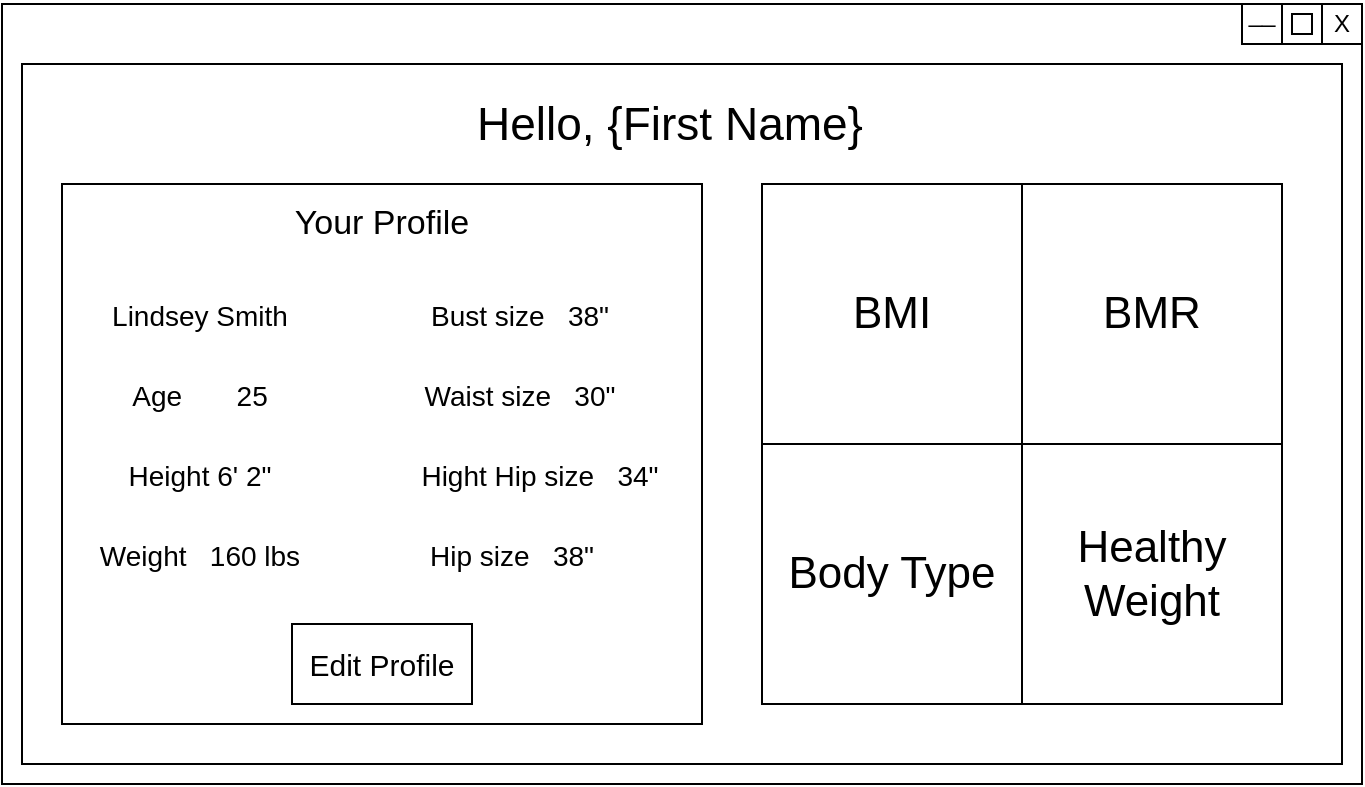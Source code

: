 <mxfile version="12.9.6" type="github"><diagram id="9UC1ZBUf9r_J20Ng0Syh" name="Page-1"><mxGraphModel dx="868" dy="450" grid="1" gridSize="10" guides="1" tooltips="1" connect="1" arrows="1" fold="1" page="1" pageScale="1" pageWidth="827" pageHeight="1169" math="0" shadow="0"><root><mxCell id="0"/><mxCell id="1" parent="0"/><mxCell id="mh5o7TWo_xymcsIFWV8s-2" value="" style="rounded=0;whiteSpace=wrap;html=1;" parent="1" vertex="1"><mxGeometry x="80" y="50" width="680" height="390" as="geometry"/></mxCell><mxCell id="mh5o7TWo_xymcsIFWV8s-3" value="" style="rounded=0;whiteSpace=wrap;html=1;" parent="1" vertex="1"><mxGeometry x="700" y="50" width="60" height="20" as="geometry"/></mxCell><mxCell id="mh5o7TWo_xymcsIFWV8s-5" value="" style="whiteSpace=wrap;html=1;aspect=fixed;" parent="1" vertex="1"><mxGeometry x="720" y="50" width="20" height="20" as="geometry"/></mxCell><mxCell id="mh5o7TWo_xymcsIFWV8s-6" value="" style="whiteSpace=wrap;html=1;aspect=fixed;" parent="1" vertex="1"><mxGeometry x="740" y="50" width="20" height="20" as="geometry"/></mxCell><mxCell id="mh5o7TWo_xymcsIFWV8s-10" value="" style="whiteSpace=wrap;html=1;aspect=fixed;" parent="1" vertex="1"><mxGeometry x="725" y="55" width="10" height="10" as="geometry"/></mxCell><mxCell id="mh5o7TWo_xymcsIFWV8s-14" value="X" style="text;html=1;strokeColor=none;fillColor=none;align=center;verticalAlign=middle;whiteSpace=wrap;rounded=0;" parent="1" vertex="1"><mxGeometry x="740" y="50" width="20" height="20" as="geometry"/></mxCell><mxCell id="mh5o7TWo_xymcsIFWV8s-15" value="__" style="text;html=1;strokeColor=none;fillColor=none;align=center;verticalAlign=middle;whiteSpace=wrap;rounded=0;" parent="1" vertex="1"><mxGeometry x="700" y="50" width="20" height="10" as="geometry"/></mxCell><mxCell id="mh5o7TWo_xymcsIFWV8s-16" value="" style="rounded=0;whiteSpace=wrap;html=1;" parent="1" vertex="1"><mxGeometry x="90" y="80" width="660" height="350" as="geometry"/></mxCell><mxCell id="mh5o7TWo_xymcsIFWV8s-17" value="&lt;div&gt;Hello, {First Name}&lt;/div&gt;" style="text;html=1;strokeColor=none;fillColor=none;align=center;verticalAlign=middle;whiteSpace=wrap;rounded=0;fontSize=23;" parent="1" vertex="1"><mxGeometry x="234" y="80" width="360" height="60" as="geometry"/></mxCell><mxCell id="aTJzjZ4bMfpqLngNovGI-1" value="&lt;font style=&quot;font-size: 22px&quot;&gt;BMI&lt;/font&gt;" style="rounded=0;whiteSpace=wrap;html=1;" parent="1" vertex="1"><mxGeometry x="460" y="140" width="130" height="130" as="geometry"/></mxCell><mxCell id="aTJzjZ4bMfpqLngNovGI-2" value="" style="rounded=0;whiteSpace=wrap;html=1;" parent="1" vertex="1"><mxGeometry x="110" y="140" width="320" height="270" as="geometry"/></mxCell><mxCell id="aTJzjZ4bMfpqLngNovGI-3" value="&lt;font style=&quot;font-size: 14px&quot;&gt;Lindsey Smith&lt;/font&gt;" style="text;html=1;strokeColor=none;fillColor=none;align=center;verticalAlign=middle;whiteSpace=wrap;rounded=0;fontSize=16;" parent="1" vertex="1"><mxGeometry x="124" y="190" width="110" height="30" as="geometry"/></mxCell><mxCell id="aTJzjZ4bMfpqLngNovGI-4" value="&lt;font style=&quot;font-size: 17px&quot;&gt;Your Profile&lt;/font&gt;" style="text;html=1;strokeColor=none;fillColor=none;align=center;verticalAlign=middle;whiteSpace=wrap;rounded=0;fontSize=16;" parent="1" vertex="1"><mxGeometry x="205" y="140" width="130" height="40" as="geometry"/></mxCell><mxCell id="aTJzjZ4bMfpqLngNovGI-5" value="&lt;font style=&quot;font-size: 14px&quot;&gt;Age&amp;nbsp; &amp;nbsp; &amp;nbsp; &amp;nbsp;25&lt;/font&gt;" style="text;html=1;strokeColor=none;fillColor=none;align=center;verticalAlign=middle;whiteSpace=wrap;rounded=0;fontSize=16;" parent="1" vertex="1"><mxGeometry x="124" y="230" width="110" height="30" as="geometry"/></mxCell><mxCell id="aTJzjZ4bMfpqLngNovGI-6" value="&lt;font style=&quot;font-size: 14px&quot;&gt;Height 6' 2&quot;&lt;/font&gt;" style="text;html=1;strokeColor=none;fillColor=none;align=center;verticalAlign=middle;whiteSpace=wrap;rounded=0;fontSize=16;" parent="1" vertex="1"><mxGeometry x="124" y="270" width="110" height="30" as="geometry"/></mxCell><mxCell id="aTJzjZ4bMfpqLngNovGI-9" value="&lt;font style=&quot;font-size: 14px&quot;&gt;Weight&amp;nbsp; &amp;nbsp;160 lbs&lt;/font&gt;" style="text;html=1;strokeColor=none;fillColor=none;align=center;verticalAlign=middle;whiteSpace=wrap;rounded=0;fontSize=16;" parent="1" vertex="1"><mxGeometry x="124" y="310" width="110" height="30" as="geometry"/></mxCell><mxCell id="aTJzjZ4bMfpqLngNovGI-10" value="&lt;font style=&quot;font-size: 14px&quot;&gt;Bust size&amp;nbsp; &amp;nbsp;38&quot;&lt;/font&gt;" style="text;html=1;strokeColor=none;fillColor=none;align=center;verticalAlign=middle;whiteSpace=wrap;rounded=0;fontSize=16;" parent="1" vertex="1"><mxGeometry x="284" y="190" width="110" height="30" as="geometry"/></mxCell><mxCell id="aTJzjZ4bMfpqLngNovGI-11" value="&lt;font style=&quot;font-size: 14px&quot;&gt;Waist size&amp;nbsp; &amp;nbsp;30&quot;&lt;/font&gt;" style="text;html=1;strokeColor=none;fillColor=none;align=center;verticalAlign=middle;whiteSpace=wrap;rounded=0;fontSize=16;" parent="1" vertex="1"><mxGeometry x="284" y="230" width="110" height="30" as="geometry"/></mxCell><mxCell id="aTJzjZ4bMfpqLngNovGI-12" value="&lt;font style=&quot;font-size: 14px&quot;&gt;Hight Hip size&amp;nbsp; &amp;nbsp;34&quot;&lt;/font&gt;" style="text;html=1;strokeColor=none;fillColor=none;align=center;verticalAlign=middle;whiteSpace=wrap;rounded=0;fontSize=16;" parent="1" vertex="1"><mxGeometry x="284" y="270" width="130" height="30" as="geometry"/></mxCell><mxCell id="aTJzjZ4bMfpqLngNovGI-13" value="&lt;font style=&quot;font-size: 14px&quot;&gt;Hip size&amp;nbsp; &amp;nbsp;38&quot;&lt;/font&gt;" style="text;html=1;strokeColor=none;fillColor=none;align=center;verticalAlign=middle;whiteSpace=wrap;rounded=0;fontSize=16;" parent="1" vertex="1"><mxGeometry x="280" y="310" width="110" height="30" as="geometry"/></mxCell><mxCell id="aTJzjZ4bMfpqLngNovGI-14" value="&lt;font style=&quot;font-size: 15px&quot;&gt;Edit Profile&lt;/font&gt;" style="rounded=0;whiteSpace=wrap;html=1;fontSize=16;" parent="1" vertex="1"><mxGeometry x="225" y="360" width="90" height="40" as="geometry"/></mxCell><mxCell id="aTJzjZ4bMfpqLngNovGI-15" value="&lt;span style=&quot;font-size: 22px ; white-space: normal&quot;&gt;BMR&lt;/span&gt;" style="rounded=0;whiteSpace=wrap;html=1;" parent="1" vertex="1"><mxGeometry x="590" y="140" width="130" height="130" as="geometry"/></mxCell><mxCell id="aTJzjZ4bMfpqLngNovGI-16" value="&lt;span style=&quot;font-size: 22px&quot;&gt;Body Type&lt;/span&gt;" style="rounded=0;whiteSpace=wrap;html=1;" parent="1" vertex="1"><mxGeometry x="460" y="270" width="130" height="130" as="geometry"/></mxCell><mxCell id="aTJzjZ4bMfpqLngNovGI-17" value="&lt;span style=&quot;font-size: 22px ; white-space: normal&quot;&gt;Healthy Weight&lt;/span&gt;" style="rounded=0;whiteSpace=wrap;html=1;" parent="1" vertex="1"><mxGeometry x="590" y="270" width="130" height="130" as="geometry"/></mxCell></root></mxGraphModel></diagram></mxfile>